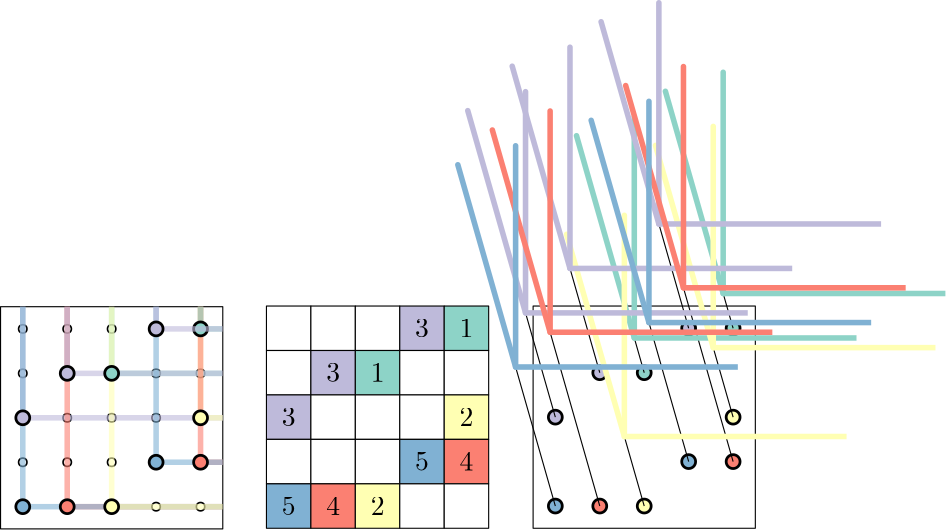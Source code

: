 <?xml version="1.0"?>
<!DOCTYPE ipe SYSTEM "ipe.dtd">
<ipe version="70206" creator="Ipe 7.2.7">
<info created="D:20170206105829" modified="D:20170206162607"/>
<ipestyle name="basic">
<symbol name="arrow/arc(spx)">
<path stroke="sym-stroke" fill="sym-stroke" pen="sym-pen">
0 0 m
-1 0.333 l
-1 -0.333 l
h
</path>
</symbol>
<symbol name="arrow/farc(spx)">
<path stroke="sym-stroke" fill="white" pen="sym-pen">
0 0 m
-1 0.333 l
-1 -0.333 l
h
</path>
</symbol>
<symbol name="arrow/ptarc(spx)">
<path stroke="sym-stroke" fill="sym-stroke" pen="sym-pen">
0 0 m
-1 0.333 l
-0.8 0 l
-1 -0.333 l
h
</path>
</symbol>
<symbol name="arrow/fptarc(spx)">
<path stroke="sym-stroke" fill="white" pen="sym-pen">
0 0 m
-1 0.333 l
-0.8 0 l
-1 -0.333 l
h
</path>
</symbol>
<symbol name="mark/circle(sx)" transformations="translations">
<path fill="sym-stroke">
0.6 0 0 0.6 0 0 e
0.4 0 0 0.4 0 0 e
</path>
</symbol>
<symbol name="mark/disk(sx)" transformations="translations">
<path fill="sym-stroke">
0.6 0 0 0.6 0 0 e
</path>
</symbol>
<symbol name="mark/fdisk(sfx)" transformations="translations">
<group>
<path fill="sym-fill">
0.5 0 0 0.5 0 0 e
</path>
<path fill="sym-stroke" fillrule="eofill">
0.6 0 0 0.6 0 0 e
0.4 0 0 0.4 0 0 e
</path>
</group>
</symbol>
<symbol name="mark/box(sx)" transformations="translations">
<path fill="sym-stroke" fillrule="eofill">
-0.6 -0.6 m
0.6 -0.6 l
0.6 0.6 l
-0.6 0.6 l
h
-0.4 -0.4 m
0.4 -0.4 l
0.4 0.4 l
-0.4 0.4 l
h
</path>
</symbol>
<symbol name="mark/square(sx)" transformations="translations">
<path fill="sym-stroke">
-0.6 -0.6 m
0.6 -0.6 l
0.6 0.6 l
-0.6 0.6 l
h
</path>
</symbol>
<symbol name="mark/fsquare(sfx)" transformations="translations">
<group>
<path fill="sym-fill">
-0.5 -0.5 m
0.5 -0.5 l
0.5 0.5 l
-0.5 0.5 l
h
</path>
<path fill="sym-stroke" fillrule="eofill">
-0.6 -0.6 m
0.6 -0.6 l
0.6 0.6 l
-0.6 0.6 l
h
-0.4 -0.4 m
0.4 -0.4 l
0.4 0.4 l
-0.4 0.4 l
h
</path>
</group>
</symbol>
<symbol name="mark/cross(sx)" transformations="translations">
<group>
<path fill="sym-stroke">
-0.43 -0.57 m
0.57 0.43 l
0.43 0.57 l
-0.57 -0.43 l
h
</path>
<path fill="sym-stroke">
-0.43 0.57 m
0.57 -0.43 l
0.43 -0.57 l
-0.57 0.43 l
h
</path>
</group>
</symbol>
<symbol name="arrow/fnormal(spx)">
<path stroke="sym-stroke" fill="white" pen="sym-pen">
0 0 m
-1 0.333 l
-1 -0.333 l
h
</path>
</symbol>
<symbol name="arrow/pointed(spx)">
<path stroke="sym-stroke" fill="sym-stroke" pen="sym-pen">
0 0 m
-1 0.333 l
-0.8 0 l
-1 -0.333 l
h
</path>
</symbol>
<symbol name="arrow/fpointed(spx)">
<path stroke="sym-stroke" fill="white" pen="sym-pen">
0 0 m
-1 0.333 l
-0.8 0 l
-1 -0.333 l
h
</path>
</symbol>
<symbol name="arrow/linear(spx)">
<path stroke="sym-stroke" pen="sym-pen">
-1 0.333 m
0 0 l
-1 -0.333 l
</path>
</symbol>
<symbol name="arrow/fdouble(spx)">
<path stroke="sym-stroke" fill="white" pen="sym-pen">
0 0 m
-1 0.333 l
-1 -0.333 l
h
-1 0 m
-2 0.333 l
-2 -0.333 l
h
</path>
</symbol>
<symbol name="arrow/double(spx)">
<path stroke="sym-stroke" fill="sym-stroke" pen="sym-pen">
0 0 m
-1 0.333 l
-1 -0.333 l
h
-1 0 m
-2 0.333 l
-2 -0.333 l
h
</path>
</symbol>
<pen name="heavier" value="0.8"/>
<pen name="fat" value="1.2"/>
<pen name="ultrafat" value="2"/>
<symbolsize name="large" value="5"/>
<symbolsize name="small" value="2"/>
<symbolsize name="tiny" value="1.1"/>
<arrowsize name="large" value="10"/>
<arrowsize name="small" value="5"/>
<arrowsize name="tiny" value="3"/>
<color name="red" value="1 0 0"/>
<color name="green" value="0 1 0"/>
<color name="blue" value="0 0 1"/>
<color name="yellow" value="1 1 0"/>
<color name="orange" value="1 0.647 0"/>
<color name="gold" value="1 0.843 0"/>
<color name="purple" value="0.627 0.125 0.941"/>
<color name="gray" value="0.745"/>
<color name="brown" value="0.647 0.165 0.165"/>
<color name="navy" value="0 0 0.502"/>
<color name="pink" value="1 0.753 0.796"/>
<color name="seagreen" value="0.18 0.545 0.341"/>
<color name="turquoise" value="0.251 0.878 0.816"/>
<color name="violet" value="0.933 0.51 0.933"/>
<color name="darkblue" value="0 0 0.545"/>
<color name="darkcyan" value="0 0.545 0.545"/>
<color name="darkgray" value="0.663"/>
<color name="darkgreen" value="0 0.392 0"/>
<color name="darkmagenta" value="0.545 0 0.545"/>
<color name="darkorange" value="1 0.549 0"/>
<color name="darkred" value="0.545 0 0"/>
<color name="lightblue" value="0.678 0.847 0.902"/>
<color name="lightcyan" value="0.878 1 1"/>
<color name="lightgray" value="0.827"/>
<color name="lightgreen" value="0.565 0.933 0.565"/>
<color name="lightyellow" value="1 1 0.878"/>
<dashstyle name="dashed" value="[4] 0"/>
<dashstyle name="dotted" value="[1 3] 0"/>
<dashstyle name="dash dotted" value="[4 2 1 2] 0"/>
<dashstyle name="dash dot dotted" value="[4 2 1 2 1 2] 0"/>
<textsize name="large" value="\large"/>
<textsize name="Large" value="\Large"/>
<textsize name="LARGE" value="\LARGE"/>
<textsize name="huge" value="\huge"/>
<textsize name="Huge" value="\Huge"/>
<textsize name="small" value="\small"/>
<textsize name="footnote" value="\footnotesize"/>
<textsize name="tiny" value="\tiny"/>
<textstyle name="center" begin="\begin{center}" end="\end{center}"/>
<textstyle name="itemize" begin="\begin{itemize}" end="\end{itemize}"/>
<textstyle name="item" begin="\begin{itemize}\item{}" end="\end{itemize}"/>
<gridsize name="4 pts" value="4"/>
<gridsize name="8 pts (~3 mm)" value="8"/>
<gridsize name="16 pts (~6 mm)" value="16"/>
<gridsize name="32 pts (~12 mm)" value="32"/>
<gridsize name="10 pts (~3.5 mm)" value="10"/>
<gridsize name="20 pts (~7 mm)" value="20"/>
<gridsize name="14 pts (~5 mm)" value="14"/>
<gridsize name="28 pts (~10 mm)" value="28"/>
<gridsize name="56 pts (~20 mm)" value="56"/>
<anglesize name="90 deg" value="90"/>
<anglesize name="60 deg" value="60"/>
<anglesize name="45 deg" value="45"/>
<anglesize name="30 deg" value="30"/>
<anglesize name="22.5 deg" value="22.5"/>
<opacity name="10%" value="0.1"/>
<opacity name="30%" value="0.3"/>
<opacity name="50%" value="0.5"/>
<opacity name="75%" value="0.75"/>
<tiling name="falling" angle="-60" step="4" width="1"/>
<tiling name="rising" angle="30" step="4" width="1"/>
</ipestyle>
<ipestyle name="colors">
<color name="aliceblue" value="0.941 0.973 1"/>
<color name="brew1" value="0.552 0.827 0.78"/>
<color name="brew2" value="1 1 0.701"/>
<color name="brew3" value="0.745 0.729 0.854"/>
<color name="brew4" value="0.984 0.501 0.447"/>
<color name="brew5" value="0.501 0.694 0.827"/>
<color name="brew6" value="0.992 0.705 0.384"/>
<color name="brew7" value="0.701 0.87 0.411"/>
<color name="brew8" value="0.988 0.803 0.898"/>
</ipestyle>
<ipestyle>
<opacity name="10%" value="0.1"/>
<opacity name="30%" value="0.3"/>
<opacity name="50%" value="0.5"/>
<opacity name="20%" value="0.2"/>
<opacity name="40%" value="0.4"/>
<opacity name="60%" value="0.6"/>
<opacity name="70%" value="0.7"/>
<opacity name="80%" value="0.8"/>
<opacity name="90%" value="0.9"/>
</ipestyle>
<page>
<layer name="alpha"/>
<view layers="alpha" active="alpha"/>
<path layer="alpha" stroke="brew4" pen="ultrafat" opacity="60%">
184.281 631.768 m
240.281 631.768 l
</path>
<path stroke="brew5" pen="ultrafat" opacity="60%">
168.281 631.768 m
240.281 631.768 l
</path>
<use matrix="1 0 0 1 -40 -56" name="mark/fdisk(sfx)" pos="224.281 703.768" size="normal" stroke="black" fill="white"/>
<use matrix="1 0 0 1 -56 -56" name="mark/fdisk(sfx)" pos="224.281 703.768" size="normal" stroke="black" fill="white"/>
<use matrix="1 0 0 1 -24 -40" name="mark/fdisk(sfx)" pos="224.281 703.768" size="normal" stroke="black" fill="white"/>
<use matrix="1 0 0 1 -24 -56" name="mark/fdisk(sfx)" pos="224.281 703.768" size="normal" stroke="black" fill="white"/>
<path stroke="brew3" pen="ultrafat" opacity="60%">
184.281 679.768 m
184.281 703.768 l
</path>
<use matrix="1 0 0 1 -24 -8" name="mark/fdisk(sfx)" pos="224.281 703.768" size="normal" stroke="black" fill="white"/>
<use matrix="1 0 0 1 8 -24" name="mark/fdisk(sfx)" pos="224.281 703.768" size="normal" stroke="black" fill="white"/>
<use matrix="1 0 0 1 -8 -24" name="mark/fdisk(sfx)" pos="224.281 703.768" size="normal" stroke="black" fill="white"/>
<path stroke="brew1" pen="ultrafat" opacity="60%">
200.281 679.768 m
240.281 679.768 l
</path>
<path stroke="brew1" pen="ultrafat" opacity="60%">
200.281 679.768 m
200.281 703.768 l
</path>
<path stroke="brew1" pen="ultrafat" opacity="60%">
232.281 695.768 m
240.281 695.768 l
</path>
<path stroke="brew1" pen="ultrafat" opacity="60%">
232.281 695.768 m
232.281 703.768 l
</path>
<path stroke="black" fill="white">
256 704 m
256 688 l
272 688 l
272 704 l
h
</path>
<path matrix="1 0 0 1 16 0" stroke="black" fill="1">
256 704 m
256 688 l
272 688 l
272 704 l
h
</path>
<path matrix="1 0 0 1 32 0" stroke="black" fill="1">
256 704 m
256 688 l
272 688 l
272 704 l
h
</path>
<path matrix="1 0 0 1 48 0" stroke="black" fill="brew3">
256 704 m
256 688 l
272 688 l
272 704 l
h
</path>
<text matrix="1 0 0 1 40 8" transformations="translations" pos="272 688" stroke="black" type="label" width="4.981" height="6.42" depth="0" halign="center" valign="center" style="math">3</text>
<path matrix="1 0 0 1 64 0" stroke="black" fill="brew1">
256 704 m
256 688 l
272 688 l
272 704 l
h
</path>
<text matrix="1 0 0 1 56 8" transformations="translations" pos="272 688" stroke="black" type="label" width="4.981" height="6.42" depth="0" halign="center" valign="center" style="math">1</text>
<path matrix="1 0 0 1 0 -16" stroke="black" fill="1">
256 704 m
256 688 l
272 688 l
272 704 l
h
</path>
<path matrix="1 0 0 1 16 -16" stroke="black" fill="brew3">
256 704 m
256 688 l
272 688 l
272 704 l
h
</path>
<text matrix="1 0 0 1 8 -8" transformations="translations" pos="272 688" stroke="black" type="label" width="4.981" height="6.42" depth="0" halign="center" valign="center" style="math">3</text>
<path matrix="1 0 0 1 32 -16" stroke="black" fill="brew1">
256 704 m
256 688 l
272 688 l
272 704 l
h
</path>
<text matrix="1 0 0 1 24 -8" transformations="translations" pos="272 688" stroke="black" type="label" width="4.981" height="6.42" depth="0" halign="center" valign="center" style="math">1</text>
<path matrix="1 0 0 1 48 -16" stroke="black" fill="1">
256 704 m
256 688 l
272 688 l
272 704 l
h
</path>
<path matrix="1 0 0 1 64 -16" stroke="black" fill="1">
256 704 m
256 688 l
272 688 l
272 704 l
h
</path>
<path matrix="1 0 0 1 0 -32" stroke="black" fill="brew3">
256 704 m
256 688 l
272 688 l
272 704 l
h
</path>
<text matrix="1 0 0 1 -8 -24" transformations="translations" pos="272 688" stroke="black" type="label" width="4.981" height="6.42" depth="0" halign="center" valign="center" style="math">3</text>
<path matrix="1 0 0 1 16 -32" stroke="black" fill="1">
256 704 m
256 688 l
272 688 l
272 704 l
h
</path>
<path matrix="1 0 0 1 32 -32" stroke="black" fill="1">
256 704 m
256 688 l
272 688 l
272 704 l
h
</path>
<path matrix="1 0 0 1 48 -32" stroke="black" fill="1">
256 704 m
256 688 l
272 688 l
272 704 l
h
</path>
<path matrix="1 0 0 1 64 -32" stroke="black" fill="brew2">
256 704 m
256 688 l
272 688 l
272 704 l
h
</path>
<text matrix="1 0 0 1 56 -24" transformations="translations" pos="272 688" stroke="black" type="label" width="4.981" height="6.42" depth="0" halign="center" valign="center" style="math">2</text>
<path matrix="1 0 0 1 0 -48" stroke="black" fill="1">
256 704 m
256 688 l
272 688 l
272 704 l
h
</path>
<path matrix="1 0 0 1 16 -48" stroke="black" fill="1">
256 704 m
256 688 l
272 688 l
272 704 l
h
</path>
<path matrix="1 0 0 1 32 -48" stroke="black" fill="1">
256 704 m
256 688 l
272 688 l
272 704 l
h
</path>
<path matrix="1 0 0 1 48 -48" stroke="black" fill="brew5">
256 704 m
256 688 l
272 688 l
272 704 l
h
</path>
<text matrix="1 0 0 1 40 -40" transformations="translations" pos="272 688" stroke="black" type="label" width="4.981" height="6.42" depth="0" halign="center" valign="center" style="math">5</text>
<path matrix="1 0 0 1 64 -48" stroke="black" fill="brew4">
256 704 m
256 688 l
272 688 l
272 704 l
h
</path>
<text matrix="1 0 0 1 56 -40" transformations="translations" pos="272 688" stroke="black" type="label" width="4.981" height="6.42" depth="0" halign="center" valign="center" style="math">4</text>
<path matrix="1 0 0 1 0 -64" stroke="black" fill="brew5">
256 704 m
256 688 l
272 688 l
272 704 l
h
</path>
<text matrix="1 0 0 1 -8 -56" transformations="translations" pos="272 688" stroke="black" type="label" width="4.981" height="6.42" depth="0" halign="center" valign="center" style="math">5</text>
<path matrix="1 0 0 1 16 -64" stroke="black" fill="brew4">
256 704 m
256 688 l
272 688 l
272 704 l
h
</path>
<text matrix="1 0 0 1 8 -56" transformations="translations" pos="272 688" stroke="black" type="label" width="4.981" height="6.42" depth="0" halign="center" valign="center" style="math">4</text>
<path matrix="1 0 0 1 32 -64" stroke="black" fill="brew2">
256 704 m
256 688 l
272 688 l
272 704 l
h
</path>
<text matrix="1 0 0 1 24 -56" transformations="translations" pos="272 688" stroke="black" type="label" width="4.981" height="6.42" depth="0" halign="center" valign="center" style="math">2</text>
<path matrix="1 0 0 1 48 -64" stroke="black" fill="1">
256 704 m
256 688 l
272 688 l
272 704 l
h
</path>
<path matrix="1 0 0 1 64 -64" stroke="black" fill="1">
256 704 m
256 688 l
272 688 l
272 704 l
h
</path>
<use matrix="1 0 0 1 -56 -8" name="mark/fdisk(sfx)" pos="224.281 703.768" size="normal" stroke="black" fill="white"/>
<use matrix="1 0 0 1 -56 -24" name="mark/fdisk(sfx)" pos="224.281 703.768" size="normal" stroke="black" fill="white"/>
<use matrix="1 0 0 1 -8 -40" name="mark/fdisk(sfx)" pos="224.281 703.768" size="normal" stroke="black" fill="white"/>
<use matrix="1 0 0 1 -40 -40" name="mark/fdisk(sfx)" pos="224.281 703.768" size="normal" stroke="black" fill="white"/>
<use matrix="1 0 0 1 8 -72" name="mark/fdisk(sfx)" pos="224.281 703.768" size="normal" stroke="black" fill="white"/>
<use matrix="1 0 0 1 -8 -72" name="mark/fdisk(sfx)" pos="224.281 703.768" size="normal" stroke="black" fill="white"/>
<path matrix="1 0 0 1 0.281 -0.232" stroke="black">
160 704 m
160 624 l
240 624 l
240 704 l
h
</path>
<use matrix="1 0 0 1 -40 -8" name="mark/fdisk(sfx)" pos="224.281 703.768" size="normal" stroke="black" fill="white"/>
<path stroke="brew3" pen="ultrafat" opacity="60%">
184.281 679.768 m
240.281 679.768 l
</path>
<path stroke="brew3" pen="ultrafat" opacity="60%">
168.281 663.768 m
168.281 703.768 l
</path>
<path stroke="brew3" pen="ultrafat" opacity="60%">
168.281 663.768 m
240.281 663.768 l
</path>
<path stroke="brew2" pen="ultrafat" opacity="60%">
200.281 631.768 m
200.281 703.768 l
</path>
<path stroke="brew2" pen="ultrafat" opacity="60%">
200.281 631.768 m
240.281 631.768 l
</path>
<path stroke="brew2" pen="ultrafat" opacity="60%">
232.281 663.768 m
232.281 703.768 l
</path>
<path stroke="brew2" pen="ultrafat" opacity="60%">
232.281 663.768 m
240.281 663.768 l
</path>
<use matrix="1 0 0 1 -24 -24" name="mark/fdisk(sfx)" pos="224.281 703.768" size="large" stroke="black" fill="brew1"/>
<path stroke="brew4" pen="ultrafat" opacity="60%">
232.281 647.768 m
232.281 703.768 l
</path>
<path stroke="brew4" pen="ultrafat" opacity="60%">
232.281 647.768 m
240.281 647.768 l
</path>
<path stroke="brew4" pen="ultrafat" opacity="60%">
184.281 631.768 m
184.281 703.768 l
</path>
<path stroke="brew5" pen="ultrafat" opacity="60%">
216.281 647.768 m
216.281 703.768 l
</path>
<path stroke="brew5" pen="ultrafat" opacity="60%">
216.281 647.768 m
240.281 647.768 l
</path>
<path stroke="brew5" pen="ultrafat" opacity="60%">
168.281 631.768 m
168.281 703.768 l
</path>
<use matrix="1 0 0 1 -56 -72" name="mark/fdisk(sfx)" pos="224.281 703.768" size="large" stroke="black" fill="brew5"/>
<use matrix="1 0 0 1 -40 -72" name="mark/fdisk(sfx)" pos="224.281 703.768" size="large" stroke="black" fill="brew4"/>
<use matrix="1 0 0 1 -24 -72" name="mark/fdisk(sfx)" pos="224.281 703.768" size="large" stroke="black" fill="brew2"/>
<use matrix="1 0 0 1 -56 -40" name="mark/fdisk(sfx)" pos="224.281 703.768" size="large" stroke="black" fill="brew3"/>
<path stroke="brew1" pen="ultrafat" opacity="60%">
232.281 695.768 m
232.281 703.768 l
</path>
<use matrix="1 0 0 1 8 -8" name="mark/fdisk(sfx)" pos="224.281 703.768" size="large" stroke="black" fill="brew1"/>
<use matrix="1 0 0 1 8 -56" name="mark/fdisk(sfx)" pos="224.281 703.768" size="large" stroke="black" fill="brew4"/>
<use matrix="1 0 0 1 -8 -56" name="mark/fdisk(sfx)" pos="224.281 703.768" size="large" stroke="black" fill="brew5"/>
<path stroke="brew3" pen="ultrafat" opacity="60%">
216.281 695.768 m
216.281 703.768 l
</path>
<path stroke="brew3" pen="ultrafat" opacity="60%">
216.281 695.768 m
240.281 695.768 l
</path>
<use matrix="1 0 0 1 -8 -8" name="mark/fdisk(sfx)" pos="224.281 703.768" size="large" stroke="black" fill="brew3"/>
<path stroke="brew3" pen="ultrafat" opacity="60%">
184.281 679.768 m
184.281 703.768 l
</path>
<use matrix="1 0 0 1 -40 -24" name="mark/fdisk(sfx)" pos="224.281 703.768" size="large" stroke="black" fill="brew3"/>
<use matrix="1 0 0 1 8 -40" name="mark/fdisk(sfx)" pos="224.281 703.768" size="large" stroke="black" fill="brew2"/>
<path matrix="1 0 0 1 192 -0" stroke="black">
160 704 m
160 624 l
240 624 l
240 704 l
h
</path>
<use matrix="1 0 0 1 167.719 -23.768" name="mark/fdisk(sfx)" pos="224.281 703.768" size="large" stroke="black" fill="brew1"/>
<use matrix="1 0 0 1 135.719 -71.768" name="mark/fdisk(sfx)" pos="224.281 703.768" size="large" stroke="black" fill="brew5"/>
<use matrix="1 0 0 1 151.719 -71.768" name="mark/fdisk(sfx)" pos="224.281 703.768" size="large" stroke="black" fill="brew4"/>
<use matrix="1 0 0 1 167.719 -71.768" name="mark/fdisk(sfx)" pos="224.281 703.768" size="large" stroke="black" fill="brew2"/>
<use matrix="1 0 0 1 135.719 -39.768" name="mark/fdisk(sfx)" pos="224.281 703.768" size="large" stroke="black" fill="brew3"/>
<use matrix="1 0 0 1 199.719 -7.768" name="mark/fdisk(sfx)" pos="224.281 703.768" size="large" stroke="black" fill="brew1"/>
<use matrix="1 0 0 1 199.719 -55.768" name="mark/fdisk(sfx)" pos="224.281 703.768" size="large" stroke="black" fill="brew4"/>
<use matrix="1 0 0 1 183.719 -55.768" name="mark/fdisk(sfx)" pos="224.281 703.768" size="large" stroke="black" fill="brew5"/>
<use matrix="1 0 0 1 183.719 -7.768" name="mark/fdisk(sfx)" pos="224.281 703.768" size="large" stroke="black" fill="brew3"/>
<use matrix="1 0 0 1 151.719 -23.768" name="mark/fdisk(sfx)" pos="224.281 703.768" size="large" stroke="black" fill="brew3"/>
<use matrix="1 0 0 1 199.719 -39.768" name="mark/fdisk(sfx)" pos="224.281 703.768" size="large" stroke="black" fill="brew2"/>
<path matrix="1 0 0 1 -40 88" stroke="black">
464 608 m
460.425 620.514 l
</path>
<path matrix="1 0 0 1 -72 72" stroke="black">
464 608 m
460.425 620.514 l
</path>
<path matrix="2 0 0 2 -504 -552" stroke="black">
464 608 m
460.425 620.514 l
</path>
<path matrix="2 0 0 2 -536 -584" stroke="black">
464 608 m
460.425 620.514 l
</path>
<path matrix="3 0 0 3 -984 -1128" stroke="black">
464 608 m
460.425 620.514 l
</path>
<path matrix="3 0 0 3 -1016 -1144" stroke="black">
464 608 m
460.425 620.514 l
</path>
<path matrix="3 0 0 3 -1032 -1160" stroke="black">
464 608 m
460.425 620.514 l
</path>
<path matrix="4 0 0 4 -1448 -1784" stroke="black">
464 608 m
460.425 620.514 l
</path>
<path matrix="5 0 0 5 -1896 -2392" stroke="black">
464 608 m
460.425 620.514 l
</path>
<path matrix="4 0 0 4 -1496 -1800" stroke="black">
464 608 m
460.425 620.514 l
</path>
<path matrix="5 0 0 5 -1944 -2408" stroke="black">
464 608 m
460.425 620.514 l
</path>
<group matrix="1 0 0 1 4.425 132.514">
<path stroke="brew1" pen="ultrafat" cap="1">
416 576 m
416 655.636 l
</path>
<path matrix="0.65 0 0 0.65 145.6 201.6" stroke="brew1" pen="ultrafat" cap="1">
416 576 m
384 688 l
</path>
<path stroke="brew1" pen="ultrafat">
416 576 m
496 576 l
</path>
<path stroke="brew1">
416 576 m
412.157 589.451 l
</path>
<path matrix="1 0 0 1 -3.84319 13.4512" stroke="brew1">
416 576 m
412.157 589.451 l
</path>
<path matrix="1 0 0 1 -7.68619 26.9022" stroke="brew1">
416 576 m
412.157 589.451 l
</path>
<path matrix="1 0 0 1 -11.5292 40.3532" stroke="brew1">
416 576 m
412.157 589.451 l
</path>
<path matrix="1 0 0 1 -15.3722 53.8042" stroke="brew1">
416 576 m
412.157 589.451 l
</path>
</group>
<group matrix="1 0 0 1 -27.575 116.514">
<path stroke="brew1" pen="ultrafat" cap="1">
416 576 m
416 655.636 l
</path>
<path matrix="0.65 0 0 0.65 145.6 201.6" stroke="brew1" pen="ultrafat" cap="1">
416 576 m
384 688 l
</path>
<path stroke="brew1" pen="ultrafat">
416 576 m
496 576 l
</path>
<path stroke="brew1">
416 576 m
412.157 589.451 l
</path>
<path matrix="1 0 0 1 -3.84319 13.4512" stroke="brew1">
416 576 m
412.157 589.451 l
</path>
<path matrix="1 0 0 1 -7.68619 26.9022" stroke="brew1">
416 576 m
412.157 589.451 l
</path>
<path matrix="1 0 0 1 -11.5292 40.3532" stroke="brew1">
416 576 m
412.157 589.451 l
</path>
<path matrix="1 0 0 1 -15.3722 53.8042" stroke="brew1">
416 576 m
412.157 589.451 l
</path>
</group>
<group matrix="1 0 0 1 0.85 113.028">
<path stroke="brew2" pen="ultrafat" cap="1">
416 576 m
416 655.636 l
</path>
<path matrix="0.65 0 0 0.65 145.6 201.6" stroke="brew2" pen="ultrafat" cap="1">
416 576 m
384 688 l
</path>
<path stroke="brew2" pen="ultrafat">
416 576 m
496 576 l
</path>
<path stroke="brew2">
416 576 m
412.157 589.451 l
</path>
<path matrix="1 0 0 1 -3.84319 13.4512" stroke="brew2">
416 576 m
412.157 589.451 l
</path>
<path matrix="1 0 0 1 -7.68619 26.9022" stroke="brew2">
416 576 m
412.157 589.451 l
</path>
<path matrix="1 0 0 1 -11.5292 40.3532" stroke="brew2">
416 576 m
412.157 589.451 l
</path>
<path matrix="1 0 0 1 -15.3722 53.8042" stroke="brew2">
416 576 m
412.157 589.451 l
</path>
</group>
<group matrix="1 0 0 1 -31.15 81.028">
<path stroke="brew2" pen="ultrafat" cap="1">
416 576 m
416 655.636 l
</path>
<path matrix="0.65 0 0 0.65 145.6 201.6" stroke="brew2" pen="ultrafat" cap="1">
416 576 m
384 688 l
</path>
<path stroke="brew2" pen="ultrafat">
416 576 m
496 576 l
</path>
<path stroke="brew2">
416 576 m
412.157 589.451 l
</path>
<path matrix="1 0 0 1 -3.84319 13.4512" stroke="brew2">
416 576 m
412.157 589.451 l
</path>
<path matrix="1 0 0 1 -7.68619 26.9022" stroke="brew2">
416 576 m
412.157 589.451 l
</path>
<path matrix="1 0 0 1 -11.5292 40.3532" stroke="brew2">
416 576 m
412.157 589.451 l
</path>
<path matrix="1 0 0 1 -15.3722 53.8042" stroke="brew2">
416 576 m
412.157 589.451 l
</path>
</group>
<group matrix="1 0 0 1 -18.725 157.539">
<path stroke="brew3" pen="ultrafat" cap="1">
416 576 m
416 655.636 l
</path>
<path matrix="0.65 0 0 0.65 145.6 201.6" stroke="brew3" pen="ultrafat" cap="1">
416 576 m
384 688 l
</path>
<path stroke="brew3" pen="ultrafat">
416 576 m
496 576 l
</path>
<path stroke="brew3">
416 576 m
412.157 589.451 l
</path>
<path matrix="1 0 0 1 -3.84319 13.4512" stroke="brew3">
416 576 m
412.157 589.451 l
</path>
<path matrix="1 0 0 1 -7.68619 26.9022" stroke="brew3">
416 576 m
412.157 589.451 l
</path>
<path matrix="1 0 0 1 -11.5292 40.3532" stroke="brew3">
416 576 m
412.157 589.451 l
</path>
<path matrix="1 0 0 1 -15.3722 53.8042" stroke="brew3">
416 576 m
412.157 589.451 l
</path>
</group>
<group matrix="1 0 0 1 -50.725 141.539">
<path stroke="brew3" pen="ultrafat" cap="1">
416 576 m
416 655.636 l
</path>
<path matrix="0.65 0 0 0.65 145.6 201.6" stroke="brew3" pen="ultrafat" cap="1">
416 576 m
384 688 l
</path>
<path stroke="brew3" pen="ultrafat">
416 576 m
496 576 l
</path>
<path stroke="brew3">
416 576 m
412.157 589.451 l
</path>
<path matrix="1 0 0 1 -3.84319 13.4512" stroke="brew3">
416 576 m
412.157 589.451 l
</path>
<path matrix="1 0 0 1 -7.68619 26.9022" stroke="brew3">
416 576 m
412.157 589.451 l
</path>
<path matrix="1 0 0 1 -11.5292 40.3532" stroke="brew3">
416 576 m
412.157 589.451 l
</path>
<path matrix="1 0 0 1 -15.3722 53.8042" stroke="brew3">
416 576 m
412.157 589.451 l
</path>
</group>
<group matrix="1 0 0 1 -66.725 125.539">
<path stroke="brew3" pen="ultrafat" cap="1">
416 576 m
416 655.636 l
</path>
<path matrix="0.65 0 0 0.65 145.6 201.6" stroke="brew3" pen="ultrafat" cap="1">
416 576 m
384 688 l
</path>
<path stroke="brew3" pen="ultrafat">
416 576 m
496 576 l
</path>
<path stroke="brew3">
416 576 m
412.157 589.451 l
</path>
<path matrix="1 0 0 1 -3.84319 13.4512" stroke="brew3">
416 576 m
412.157 589.451 l
</path>
<path matrix="1 0 0 1 -7.68619 26.9022" stroke="brew3">
416 576 m
412.157 589.451 l
</path>
<path matrix="1 0 0 1 -11.5292 40.3532" stroke="brew3">
416 576 m
412.157 589.451 l
</path>
<path matrix="1 0 0 1 -15.3722 53.8042" stroke="brew3">
416 576 m
412.157 589.451 l
</path>
</group>
<group matrix="1 0 0 1 -9.875 134.57">
<path stroke="brew4" pen="ultrafat" cap="1">
416 576 m
416 655.636 l
</path>
<path matrix="0.65 0 0 0.65 145.6 201.6" stroke="brew4" pen="ultrafat" cap="1">
416 576 m
384 688 l
</path>
<path stroke="brew4" pen="ultrafat">
416 576 m
496 576 l
</path>
<path stroke="brew4">
416 576 m
412.157 589.451 l
</path>
<path matrix="1 0 0 1 -3.84319 13.4512" stroke="brew4">
416 576 m
412.157 589.451 l
</path>
<path matrix="1 0 0 1 -7.68619 26.9022" stroke="brew4">
416 576 m
412.157 589.451 l
</path>
<path matrix="1 0 0 1 -11.5292 40.3532" stroke="brew4">
416 576 m
412.157 589.451 l
</path>
<path matrix="1 0 0 1 -15.3722 53.8042" stroke="brew4">
416 576 m
412.157 589.451 l
</path>
</group>
<group matrix="1 0 0 1 -57.875 118.57">
<path stroke="brew4" pen="ultrafat" cap="1">
416 576 m
416 655.636 l
</path>
<path matrix="0.65 0 0 0.65 145.6 201.6" stroke="brew4" pen="ultrafat" cap="1">
416 576 m
384 688 l
</path>
<path stroke="brew4" pen="ultrafat">
416 576 m
496 576 l
</path>
<path stroke="brew4">
416 576 m
412.157 589.451 l
</path>
<path matrix="1 0 0 1 -3.84319 13.4512" stroke="brew4">
416 576 m
412.157 589.451 l
</path>
<path matrix="1 0 0 1 -7.68619 26.9022" stroke="brew4">
416 576 m
412.157 589.451 l
</path>
<path matrix="1 0 0 1 -11.5292 40.3532" stroke="brew4">
416 576 m
412.157 589.451 l
</path>
<path matrix="1 0 0 1 -15.3722 53.8042" stroke="brew4">
416 576 m
412.157 589.451 l
</path>
</group>
<group matrix="1 0 0 1 -70.3 106.056">
<path stroke="brew5" pen="ultrafat" cap="1">
416 576 m
416 655.636 l
</path>
<path matrix="0.65 0 0 0.65 145.6 201.6" stroke="brew5" pen="ultrafat" cap="1">
416 576 m
384 688 l
</path>
<path stroke="brew5" pen="ultrafat">
416 576 m
496 576 l
</path>
<path stroke="brew5">
416 576 m
412.157 589.451 l
</path>
<path matrix="1 0 0 1 -3.84319 13.4512" stroke="brew5">
416 576 m
412.157 589.451 l
</path>
<path matrix="1 0 0 1 -7.68619 26.9022" stroke="brew5">
416 576 m
412.157 589.451 l
</path>
<path matrix="1 0 0 1 -11.5292 40.3532" stroke="brew5">
416 576 m
412.157 589.451 l
</path>
<path matrix="1 0 0 1 -15.3722 53.8042" stroke="brew5">
416 576 m
412.157 589.451 l
</path>
</group>
<group matrix="1 0 0 1 -22.3 122.056">
<path stroke="brew5" pen="ultrafat" cap="1">
416 576 m
416 655.636 l
</path>
<path matrix="0.65 0 0 0.65 145.6 201.6" stroke="brew5" pen="ultrafat" cap="1">
416 576 m
384 688 l
</path>
<path stroke="brew5" pen="ultrafat">
416 576 m
496 576 l
</path>
<path stroke="brew5">
416 576 m
412.157 589.451 l
</path>
<path matrix="1 0 0 1 -3.84319 13.4512" stroke="brew5">
416 576 m
412.157 589.451 l
</path>
<path matrix="1 0 0 1 -7.68619 26.9022" stroke="brew5">
416 576 m
412.157 589.451 l
</path>
<path matrix="1 0 0 1 -11.5292 40.3532" stroke="brew5">
416 576 m
412.157 589.451 l
</path>
<path matrix="1 0 0 1 -15.3722 53.8042" stroke="brew5">
416 576 m
412.157 589.451 l
</path>
</group>
</page>
</ipe>
